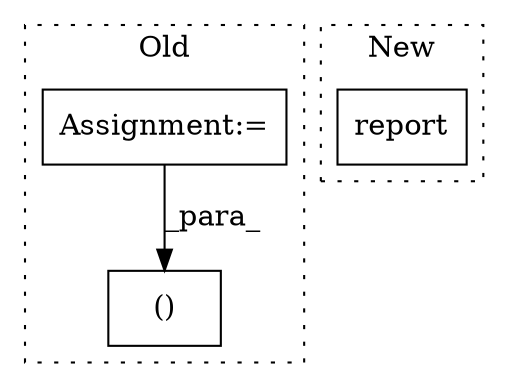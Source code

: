 digraph G {
subgraph cluster0 {
1 [label="()" a="106" s="7210" l="45" shape="box"];
3 [label="Assignment:=" a="7" s="7009" l="2" shape="box"];
label = "Old";
style="dotted";
}
subgraph cluster1 {
2 [label="report" a="32" s="5995,6015" l="7,1" shape="box"];
label = "New";
style="dotted";
}
3 -> 1 [label="_para_"];
}